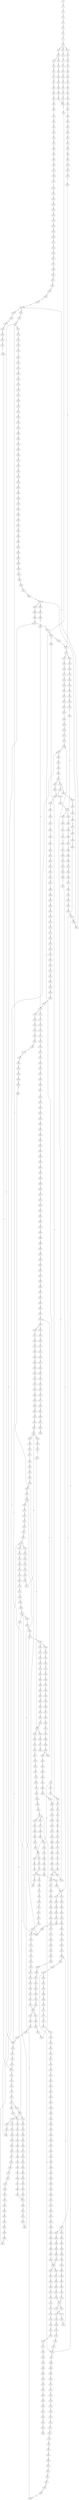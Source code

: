 strict digraph  {
	S0 -> S1 [ label = A ];
	S1 -> S2 [ label = G ];
	S2 -> S3 [ label = C ];
	S3 -> S4 [ label = G ];
	S4 -> S5 [ label = A ];
	S5 -> S6 [ label = G ];
	S6 -> S7 [ label = T ];
	S7 -> S8 [ label = C ];
	S8 -> S9 [ label = C ];
	S8 -> S10 [ label = G ];
	S8 -> S11 [ label = T ];
	S9 -> S12 [ label = C ];
	S10 -> S13 [ label = A ];
	S11 -> S14 [ label = C ];
	S12 -> S15 [ label = T ];
	S12 -> S16 [ label = G ];
	S13 -> S17 [ label = A ];
	S14 -> S18 [ label = G ];
	S15 -> S19 [ label = C ];
	S16 -> S20 [ label = C ];
	S17 -> S21 [ label = C ];
	S18 -> S22 [ label = T ];
	S19 -> S23 [ label = C ];
	S20 -> S24 [ label = C ];
	S21 -> S25 [ label = C ];
	S22 -> S26 [ label = C ];
	S23 -> S27 [ label = G ];
	S24 -> S28 [ label = T ];
	S25 -> S29 [ label = T ];
	S26 -> S30 [ label = T ];
	S27 -> S31 [ label = G ];
	S28 -> S32 [ label = G ];
	S29 -> S33 [ label = G ];
	S30 -> S34 [ label = G ];
	S31 -> S35 [ label = T ];
	S32 -> S36 [ label = T ];
	S33 -> S37 [ label = T ];
	S34 -> S38 [ label = T ];
	S35 -> S39 [ label = C ];
	S36 -> S40 [ label = C ];
	S37 -> S41 [ label = C ];
	S38 -> S42 [ label = T ];
	S39 -> S43 [ label = T ];
	S40 -> S44 [ label = G ];
	S41 -> S45 [ label = G ];
	S42 -> S46 [ label = C ];
	S43 -> S47 [ label = G ];
	S44 -> S48 [ label = C ];
	S45 -> S48 [ label = C ];
	S46 -> S49 [ label = C ];
	S47 -> S50 [ label = G ];
	S48 -> S51 [ label = G ];
	S49 -> S52 [ label = G ];
	S50 -> S53 [ label = A ];
	S51 -> S54 [ label = C ];
	S52 -> S55 [ label = T ];
	S53 -> S56 [ label = G ];
	S54 -> S57 [ label = G ];
	S54 -> S58 [ label = A ];
	S55 -> S59 [ label = G ];
	S56 -> S60 [ label = G ];
	S57 -> S61 [ label = A ];
	S58 -> S62 [ label = G ];
	S58 -> S63 [ label = A ];
	S59 -> S64 [ label = G ];
	S60 -> S65 [ label = G ];
	S61 -> S66 [ label = G ];
	S62 -> S67 [ label = C ];
	S63 -> S68 [ label = C ];
	S64 -> S69 [ label = C ];
	S65 -> S70 [ label = T ];
	S66 -> S71 [ label = C ];
	S67 -> S72 [ label = C ];
	S68 -> S73 [ label = C ];
	S69 -> S74 [ label = C ];
	S70 -> S75 [ label = G ];
	S71 -> S76 [ label = A ];
	S72 -> S77 [ label = G ];
	S73 -> S78 [ label = C ];
	S74 -> S79 [ label = C ];
	S75 -> S80 [ label = T ];
	S76 -> S81 [ label = G ];
	S77 -> S82 [ label = G ];
	S78 -> S83 [ label = G ];
	S79 -> S84 [ label = G ];
	S80 -> S85 [ label = T ];
	S81 -> S86 [ label = T ];
	S82 -> S87 [ label = T ];
	S83 -> S88 [ label = T ];
	S84 -> S89 [ label = T ];
	S85 -> S90 [ label = C ];
	S86 -> S91 [ label = G ];
	S87 -> S92 [ label = G ];
	S88 -> S93 [ label = A ];
	S89 -> S94 [ label = C ];
	S90 -> S95 [ label = C ];
	S91 -> S96 [ label = C ];
	S92 -> S97 [ label = A ];
	S92 -> S98 [ label = G ];
	S93 -> S99 [ label = C ];
	S94 -> S100 [ label = C ];
	S95 -> S101 [ label = A ];
	S96 -> S102 [ label = A ];
	S97 -> S103 [ label = C ];
	S98 -> S104 [ label = T ];
	S98 -> S105 [ label = A ];
	S99 -> S106 [ label = A ];
	S100 -> S107 [ label = A ];
	S101 -> S108 [ label = G ];
	S102 -> S109 [ label = A ];
	S103 -> S110 [ label = G ];
	S104 -> S111 [ label = G ];
	S104 -> S112 [ label = T ];
	S105 -> S113 [ label = A ];
	S106 -> S114 [ label = G ];
	S107 -> S115 [ label = G ];
	S108 -> S116 [ label = C ];
	S109 -> S117 [ label = C ];
	S110 -> S118 [ label = T ];
	S111 -> S119 [ label = G ];
	S112 -> S120 [ label = A ];
	S113 -> S121 [ label = G ];
	S114 -> S122 [ label = C ];
	S115 -> S123 [ label = T ];
	S116 -> S124 [ label = A ];
	S117 -> S125 [ label = A ];
	S118 -> S126 [ label = G ];
	S119 -> S127 [ label = A ];
	S120 -> S128 [ label = G ];
	S121 -> S129 [ label = A ];
	S122 -> S130 [ label = A ];
	S123 -> S131 [ label = A ];
	S124 -> S132 [ label = G ];
	S125 -> S133 [ label = G ];
	S126 -> S134 [ label = G ];
	S127 -> S135 [ label = A ];
	S128 -> S136 [ label = A ];
	S129 -> S137 [ label = A ];
	S130 -> S138 [ label = G ];
	S131 -> S139 [ label = G ];
	S132 -> S140 [ label = A ];
	S133 -> S141 [ label = C ];
	S134 -> S142 [ label = G ];
	S135 -> S143 [ label = C ];
	S136 -> S144 [ label = A ];
	S137 -> S145 [ label = C ];
	S138 -> S146 [ label = G ];
	S139 -> S147 [ label = G ];
	S139 -> S148 [ label = C ];
	S140 -> S149 [ label = T ];
	S141 -> S150 [ label = T ];
	S142 -> S151 [ label = T ];
	S143 -> S152 [ label = C ];
	S144 -> S153 [ label = G ];
	S145 -> S154 [ label = G ];
	S146 -> S155 [ label = T ];
	S147 -> S156 [ label = G ];
	S148 -> S157 [ label = T ];
	S149 -> S158 [ label = A ];
	S150 -> S159 [ label = A ];
	S151 -> S160 [ label = A ];
	S152 -> S161 [ label = T ];
	S153 -> S162 [ label = G ];
	S154 -> S163 [ label = G ];
	S155 -> S164 [ label = G ];
	S156 -> S165 [ label = T ];
	S157 -> S166 [ label = C ];
	S158 -> S167 [ label = A ];
	S159 -> S168 [ label = C ];
	S160 -> S169 [ label = C ];
	S161 -> S170 [ label = C ];
	S162 -> S171 [ label = G ];
	S163 -> S172 [ label = C ];
	S164 -> S173 [ label = C ];
	S165 -> S174 [ label = C ];
	S166 -> S175 [ label = C ];
	S167 -> S176 [ label = A ];
	S168 -> S177 [ label = G ];
	S169 -> S178 [ label = T ];
	S170 -> S179 [ label = G ];
	S171 -> S180 [ label = G ];
	S172 -> S181 [ label = A ];
	S173 -> S182 [ label = A ];
	S174 -> S183 [ label = A ];
	S175 -> S184 [ label = A ];
	S176 -> S185 [ label = A ];
	S177 -> S186 [ label = A ];
	S178 -> S187 [ label = A ];
	S179 -> S188 [ label = G ];
	S180 -> S189 [ label = T ];
	S180 -> S190 [ label = G ];
	S181 -> S191 [ label = C ];
	S182 -> S192 [ label = C ];
	S183 -> S193 [ label = C ];
	S184 -> S194 [ label = C ];
	S185 -> S195 [ label = A ];
	S186 -> S196 [ label = G ];
	S187 -> S197 [ label = T ];
	S188 -> S198 [ label = C ];
	S189 -> S199 [ label = C ];
	S190 -> S200 [ label = T ];
	S191 -> S201 [ label = C ];
	S191 -> S202 [ label = T ];
	S192 -> S203 [ label = G ];
	S193 -> S204 [ label = T ];
	S194 -> S205 [ label = C ];
	S195 -> S206 [ label = C ];
	S196 -> S207 [ label = A ];
	S197 -> S208 [ label = T ];
	S198 -> S209 [ label = A ];
	S199 -> S210 [ label = T ];
	S200 -> S211 [ label = C ];
	S201 -> S212 [ label = G ];
	S202 -> S213 [ label = G ];
	S203 -> S214 [ label = C ];
	S204 -> S215 [ label = C ];
	S205 -> S216 [ label = G ];
	S206 -> S217 [ label = T ];
	S207 -> S218 [ label = A ];
	S208 -> S219 [ label = G ];
	S209 -> S220 [ label = C ];
	S210 -> S221 [ label = C ];
	S211 -> S222 [ label = C ];
	S212 -> S223 [ label = A ];
	S212 -> S224 [ label = G ];
	S213 -> S225 [ label = G ];
	S214 -> S226 [ label = G ];
	S215 -> S227 [ label = G ];
	S216 -> S228 [ label = G ];
	S217 -> S229 [ label = T ];
	S218 -> S230 [ label = C ];
	S219 -> S231 [ label = G ];
	S220 -> S232 [ label = G ];
	S220 -> S233 [ label = C ];
	S221 -> S234 [ label = T ];
	S222 -> S235 [ label = G ];
	S223 -> S236 [ label = G ];
	S223 -> S237 [ label = A ];
	S224 -> S238 [ label = G ];
	S225 -> S239 [ label = G ];
	S226 -> S240 [ label = G ];
	S227 -> S241 [ label = C ];
	S228 -> S242 [ label = A ];
	S229 -> S243 [ label = T ];
	S230 -> S244 [ label = T ];
	S231 -> S245 [ label = A ];
	S232 -> S246 [ label = C ];
	S233 -> S212 [ label = G ];
	S234 -> S247 [ label = C ];
	S235 -> S248 [ label = C ];
	S235 -> S249 [ label = T ];
	S236 -> S250 [ label = T ];
	S237 -> S251 [ label = T ];
	S238 -> S252 [ label = A ];
	S239 -> S253 [ label = A ];
	S240 -> S254 [ label = T ];
	S241 -> S255 [ label = T ];
	S242 -> S256 [ label = C ];
	S243 -> S257 [ label = G ];
	S244 -> S258 [ label = G ];
	S245 -> S259 [ label = A ];
	S246 -> S260 [ label = G ];
	S247 -> S261 [ label = G ];
	S248 -> S262 [ label = C ];
	S249 -> S263 [ label = C ];
	S250 -> S264 [ label = C ];
	S251 -> S265 [ label = G ];
	S252 -> S266 [ label = A ];
	S253 -> S267 [ label = A ];
	S254 -> S268 [ label = G ];
	S255 -> S269 [ label = T ];
	S256 -> S270 [ label = G ];
	S257 -> S271 [ label = C ];
	S258 -> S272 [ label = G ];
	S259 -> S273 [ label = C ];
	S260 -> S274 [ label = C ];
	S261 -> S275 [ label = T ];
	S262 -> S276 [ label = G ];
	S263 -> S277 [ label = G ];
	S264 -> S278 [ label = C ];
	S265 -> S279 [ label = T ];
	S266 -> S280 [ label = T ];
	S267 -> S281 [ label = C ];
	S268 -> S282 [ label = C ];
	S269 -> S283 [ label = C ];
	S270 -> S284 [ label = C ];
	S270 -> S285 [ label = T ];
	S271 -> S286 [ label = C ];
	S272 -> S287 [ label = C ];
	S273 -> S288 [ label = G ];
	S274 -> S289 [ label = G ];
	S275 -> S290 [ label = G ];
	S276 -> S291 [ label = G ];
	S277 -> S292 [ label = G ];
	S278 -> S293 [ label = A ];
	S279 -> S294 [ label = A ];
	S280 -> S295 [ label = T ];
	S281 -> S296 [ label = T ];
	S282 -> S297 [ label = C ];
	S283 -> S298 [ label = A ];
	S284 -> S299 [ label = C ];
	S285 -> S300 [ label = C ];
	S286 -> S301 [ label = G ];
	S287 -> S302 [ label = G ];
	S288 -> S303 [ label = G ];
	S289 -> S304 [ label = C ];
	S289 -> S305 [ label = G ];
	S290 -> S306 [ label = G ];
	S291 -> S307 [ label = A ];
	S292 -> S308 [ label = A ];
	S293 -> S309 [ label = G ];
	S294 -> S310 [ label = G ];
	S295 -> S311 [ label = G ];
	S296 -> S312 [ label = G ];
	S297 -> S313 [ label = G ];
	S298 -> S314 [ label = T ];
	S299 -> S315 [ label = C ];
	S300 -> S316 [ label = G ];
	S301 -> S317 [ label = T ];
	S302 -> S318 [ label = C ];
	S303 -> S319 [ label = T ];
	S304 -> S320 [ label = G ];
	S305 -> S321 [ label = C ];
	S306 -> S322 [ label = T ];
	S307 -> S323 [ label = A ];
	S308 -> S324 [ label = A ];
	S309 -> S325 [ label = T ];
	S309 -> S326 [ label = C ];
	S310 -> S327 [ label = T ];
	S311 -> S328 [ label = A ];
	S312 -> S329 [ label = G ];
	S313 -> S330 [ label = C ];
	S314 -> S331 [ label = C ];
	S315 -> S332 [ label = A ];
	S316 -> S333 [ label = T ];
	S317 -> S334 [ label = A ];
	S318 -> S335 [ label = A ];
	S319 -> S336 [ label = A ];
	S320 -> S337 [ label = T ];
	S321 -> S338 [ label = T ];
	S322 -> S339 [ label = A ];
	S323 -> S340 [ label = C ];
	S324 -> S341 [ label = C ];
	S325 -> S131 [ label = A ];
	S326 -> S342 [ label = T ];
	S327 -> S343 [ label = T ];
	S328 -> S344 [ label = A ];
	S329 -> S345 [ label = A ];
	S330 -> S346 [ label = C ];
	S330 -> S347 [ label = A ];
	S331 -> S348 [ label = C ];
	S332 -> S349 [ label = T ];
	S333 -> S350 [ label = G ];
	S334 -> S351 [ label = G ];
	S335 -> S352 [ label = G ];
	S336 -> S353 [ label = C ];
	S337 -> S354 [ label = C ];
	S338 -> S355 [ label = G ];
	S339 -> S356 [ label = C ];
	S340 -> S357 [ label = T ];
	S341 -> S358 [ label = A ];
	S341 -> S359 [ label = T ];
	S342 -> S360 [ label = T ];
	S343 -> S361 [ label = T ];
	S344 -> S362 [ label = C ];
	S345 -> S363 [ label = C ];
	S346 -> S364 [ label = G ];
	S347 -> S365 [ label = A ];
	S348 -> S366 [ label = A ];
	S349 -> S367 [ label = C ];
	S350 -> S368 [ label = A ];
	S351 -> S369 [ label = C ];
	S352 -> S370 [ label = C ];
	S353 -> S371 [ label = G ];
	S354 -> S372 [ label = G ];
	S355 -> S373 [ label = G ];
	S356 -> S374 [ label = C ];
	S357 -> S375 [ label = G ];
	S358 -> S376 [ label = G ];
	S359 -> S377 [ label = A ];
	S360 -> S378 [ label = C ];
	S361 -> S379 [ label = C ];
	S362 -> S380 [ label = C ];
	S363 -> S381 [ label = C ];
	S364 -> S382 [ label = G ];
	S365 -> S383 [ label = C ];
	S366 -> S384 [ label = G ];
	S367 -> S385 [ label = G ];
	S368 -> S386 [ label = C ];
	S369 -> S387 [ label = C ];
	S370 -> S388 [ label = G ];
	S371 -> S389 [ label = A ];
	S372 -> S390 [ label = A ];
	S373 -> S391 [ label = A ];
	S374 -> S392 [ label = G ];
	S375 -> S393 [ label = C ];
	S376 -> S394 [ label = G ];
	S377 -> S395 [ label = C ];
	S378 -> S396 [ label = A ];
	S379 -> S397 [ label = A ];
	S380 -> S398 [ label = C ];
	S381 -> S399 [ label = C ];
	S382 -> S400 [ label = T ];
	S383 -> S401 [ label = C ];
	S384 -> S402 [ label = A ];
	S385 -> S403 [ label = T ];
	S386 -> S404 [ label = C ];
	S387 -> S405 [ label = G ];
	S388 -> S406 [ label = G ];
	S389 -> S407 [ label = A ];
	S390 -> S408 [ label = C ];
	S391 -> S409 [ label = A ];
	S392 -> S410 [ label = G ];
	S393 -> S411 [ label = A ];
	S394 -> S412 [ label = A ];
	S395 -> S413 [ label = A ];
	S396 -> S414 [ label = C ];
	S397 -> S415 [ label = C ];
	S398 -> S416 [ label = G ];
	S399 -> S417 [ label = G ];
	S400 -> S418 [ label = G ];
	S401 -> S419 [ label = A ];
	S402 -> S420 [ label = A ];
	S403 -> S421 [ label = C ];
	S404 -> S422 [ label = G ];
	S405 -> S423 [ label = G ];
	S405 -> S424 [ label = C ];
	S406 -> S425 [ label = G ];
	S407 -> S426 [ label = G ];
	S408 -> S427 [ label = G ];
	S409 -> S428 [ label = T ];
	S410 -> S429 [ label = T ];
	S411 -> S430 [ label = A ];
	S412 -> S431 [ label = A ];
	S413 -> S432 [ label = A ];
	S414 -> S433 [ label = G ];
	S415 -> S434 [ label = T ];
	S416 -> S435 [ label = T ];
	S417 -> S436 [ label = T ];
	S418 -> S98 [ label = G ];
	S419 -> S437 [ label = G ];
	S420 -> S438 [ label = C ];
	S421 -> S439 [ label = C ];
	S422 -> S440 [ label = G ];
	S423 -> S441 [ label = T ];
	S424 -> S442 [ label = T ];
	S425 -> S443 [ label = T ];
	S426 -> S444 [ label = A ];
	S427 -> S445 [ label = C ];
	S428 -> S446 [ label = G ];
	S429 -> S447 [ label = G ];
	S430 -> S448 [ label = C ];
	S431 -> S449 [ label = T ];
	S432 -> S450 [ label = C ];
	S433 -> S451 [ label = C ];
	S434 -> S452 [ label = C ];
	S435 -> S453 [ label = C ];
	S436 -> S454 [ label = C ];
	S437 -> S455 [ label = A ];
	S437 -> S456 [ label = T ];
	S438 -> S457 [ label = C ];
	S439 -> S458 [ label = T ];
	S440 -> S459 [ label = T ];
	S441 -> S92 [ label = G ];
	S442 -> S460 [ label = G ];
	S443 -> S461 [ label = G ];
	S444 -> S462 [ label = A ];
	S445 -> S463 [ label = G ];
	S446 -> S464 [ label = G ];
	S447 -> S465 [ label = G ];
	S448 -> S466 [ label = C ];
	S449 -> S467 [ label = A ];
	S450 -> S468 [ label = G ];
	S451 -> S469 [ label = C ];
	S452 -> S470 [ label = C ];
	S453 -> S471 [ label = T ];
	S454 -> S471 [ label = T ];
	S455 -> S472 [ label = A ];
	S456 -> S473 [ label = C ];
	S457 -> S474 [ label = A ];
	S457 -> S475 [ label = G ];
	S458 -> S476 [ label = C ];
	S459 -> S477 [ label = C ];
	S460 -> S478 [ label = G ];
	S461 -> S479 [ label = C ];
	S462 -> S480 [ label = G ];
	S463 -> S481 [ label = C ];
	S464 -> S482 [ label = G ];
	S465 -> S104 [ label = T ];
	S466 -> S483 [ label = A ];
	S467 -> S484 [ label = G ];
	S468 -> S485 [ label = A ];
	S469 -> S486 [ label = C ];
	S470 -> S487 [ label = T ];
	S471 -> S488 [ label = C ];
	S472 -> S489 [ label = C ];
	S473 -> S490 [ label = G ];
	S474 -> S491 [ label = G ];
	S474 -> S492 [ label = C ];
	S475 -> S493 [ label = G ];
	S476 -> S494 [ label = T ];
	S477 -> S495 [ label = G ];
	S478 -> S496 [ label = A ];
	S479 -> S497 [ label = C ];
	S480 -> S498 [ label = T ];
	S481 -> S499 [ label = C ];
	S482 -> S500 [ label = G ];
	S483 -> S437 [ label = G ];
	S484 -> S501 [ label = T ];
	S485 -> S502 [ label = A ];
	S486 -> S503 [ label = T ];
	S487 -> S504 [ label = T ];
	S488 -> S505 [ label = G ];
	S489 -> S506 [ label = A ];
	S490 -> S507 [ label = C ];
	S491 -> S508 [ label = A ];
	S492 -> S509 [ label = C ];
	S493 -> S510 [ label = A ];
	S494 -> S511 [ label = T ];
	S494 -> S512 [ label = G ];
	S495 -> S513 [ label = C ];
	S496 -> S514 [ label = A ];
	S497 -> S515 [ label = G ];
	S498 -> S516 [ label = G ];
	S499 -> S517 [ label = T ];
	S500 -> S518 [ label = T ];
	S501 -> S519 [ label = C ];
	S502 -> S520 [ label = A ];
	S503 -> S521 [ label = T ];
	S504 -> S522 [ label = T ];
	S505 -> S523 [ label = G ];
	S506 -> S524 [ label = G ];
	S507 -> S525 [ label = G ];
	S508 -> S526 [ label = C ];
	S509 -> S527 [ label = A ];
	S510 -> S528 [ label = C ];
	S511 -> S529 [ label = C ];
	S512 -> S530 [ label = T ];
	S513 -> S531 [ label = G ];
	S514 -> S532 [ label = G ];
	S515 -> S330 [ label = C ];
	S516 -> S533 [ label = T ];
	S517 -> S534 [ label = C ];
	S518 -> S535 [ label = C ];
	S519 -> S536 [ label = T ];
	S520 -> S537 [ label = A ];
	S521 -> S538 [ label = C ];
	S522 -> S539 [ label = C ];
	S523 -> S540 [ label = C ];
	S524 -> S541 [ label = C ];
	S525 -> S542 [ label = C ];
	S526 -> S543 [ label = T ];
	S527 -> S544 [ label = C ];
	S528 -> S270 [ label = G ];
	S529 -> S545 [ label = T ];
	S530 -> S546 [ label = C ];
	S531 -> S547 [ label = T ];
	S532 -> S548 [ label = A ];
	S533 -> S549 [ label = C ];
	S534 -> S550 [ label = G ];
	S535 -> S551 [ label = C ];
	S536 -> S552 [ label = C ];
	S537 -> S553 [ label = C ];
	S538 -> S554 [ label = A ];
	S539 -> S555 [ label = A ];
	S540 -> S556 [ label = A ];
	S541 -> S557 [ label = C ];
	S542 -> S58 [ label = A ];
	S543 -> S558 [ label = C ];
	S544 -> S559 [ label = C ];
	S545 -> S560 [ label = C ];
	S546 -> S561 [ label = G ];
	S547 -> S562 [ label = A ];
	S548 -> S137 [ label = A ];
	S549 -> S563 [ label = C ];
	S550 -> S564 [ label = G ];
	S551 -> S235 [ label = G ];
	S552 -> S565 [ label = T ];
	S553 -> S566 [ label = A ];
	S554 -> S567 [ label = T ];
	S555 -> S568 [ label = T ];
	S556 -> S220 [ label = C ];
	S557 -> S569 [ label = G ];
	S558 -> S570 [ label = C ];
	S559 -> S571 [ label = C ];
	S560 -> S572 [ label = G ];
	S561 -> S573 [ label = T ];
	S562 -> S574 [ label = G ];
	S563 -> S575 [ label = T ];
	S564 -> S576 [ label = G ];
	S565 -> S577 [ label = C ];
	S566 -> S578 [ label = G ];
	S567 -> S579 [ label = C ];
	S568 -> S580 [ label = C ];
	S569 -> S581 [ label = T ];
	S570 -> S582 [ label = C ];
	S571 -> S583 [ label = C ];
	S572 -> S584 [ label = G ];
	S573 -> S585 [ label = G ];
	S574 -> S586 [ label = C ];
	S575 -> S587 [ label = G ];
	S576 -> S588 [ label = C ];
	S577 -> S589 [ label = T ];
	S578 -> S590 [ label = A ];
	S579 -> S348 [ label = C ];
	S580 -> S591 [ label = C ];
	S581 -> S592 [ label = C ];
	S582 -> S593 [ label = A ];
	S583 -> S594 [ label = T ];
	S584 -> S595 [ label = A ];
	S585 -> S596 [ label = G ];
	S586 -> S597 [ label = C ];
	S587 -> S598 [ label = G ];
	S588 -> S599 [ label = T ];
	S589 -> S600 [ label = G ];
	S590 -> S601 [ label = A ];
	S591 -> S366 [ label = A ];
	S592 -> S602 [ label = C ];
	S593 -> S603 [ label = T ];
	S594 -> S604 [ label = T ];
	S595 -> S605 [ label = G ];
	S596 -> S606 [ label = T ];
	S597 -> S405 [ label = G ];
	S598 -> S607 [ label = C ];
	S599 -> S608 [ label = C ];
	S600 -> S609 [ label = A ];
	S601 -> S610 [ label = G ];
	S602 -> S611 [ label = T ];
	S603 -> S612 [ label = C ];
	S604 -> S613 [ label = C ];
	S605 -> S614 [ label = A ];
	S606 -> S339 [ label = A ];
	S607 -> S615 [ label = C ];
	S608 -> S616 [ label = A ];
	S609 -> S617 [ label = G ];
	S610 -> S618 [ label = G ];
	S611 -> S619 [ label = C ];
	S612 -> S620 [ label = T ];
	S613 -> S621 [ label = C ];
	S613 -> S622 [ label = G ];
	S614 -> S623 [ label = G ];
	S615 -> S624 [ label = T ];
	S616 -> S625 [ label = C ];
	S617 -> S626 [ label = T ];
	S618 -> S627 [ label = G ];
	S619 -> S494 [ label = T ];
	S620 -> S628 [ label = G ];
	S621 -> S629 [ label = T ];
	S622 -> S630 [ label = A ];
	S623 -> S631 [ label = G ];
	S624 -> S632 [ label = G ];
	S625 -> S633 [ label = G ];
	S626 -> S634 [ label = A ];
	S627 -> S180 [ label = G ];
	S628 -> S635 [ label = C ];
	S629 -> S636 [ label = G ];
	S630 -> S637 [ label = T ];
	S631 -> S638 [ label = T ];
	S632 -> S639 [ label = G ];
	S633 -> S640 [ label = T ];
	S635 -> S641 [ label = C ];
	S636 -> S642 [ label = T ];
	S637 -> S643 [ label = C ];
	S638 -> S644 [ label = C ];
	S639 -> S645 [ label = G ];
	S640 -> S646 [ label = C ];
	S641 -> S647 [ label = A ];
	S642 -> S648 [ label = C ];
	S643 -> S649 [ label = G ];
	S644 -> S650 [ label = C ];
	S645 -> S651 [ label = T ];
	S646 -> S652 [ label = C ];
	S647 -> S653 [ label = G ];
	S648 -> S654 [ label = C ];
	S649 -> S655 [ label = T ];
	S650 -> S656 [ label = C ];
	S651 -> S657 [ label = C ];
	S652 -> S658 [ label = A ];
	S653 -> S659 [ label = T ];
	S654 -> S660 [ label = T ];
	S655 -> S661 [ label = T ];
	S656 -> S662 [ label = A ];
	S656 -> S663 [ label = G ];
	S657 -> S664 [ label = C ];
	S658 -> S665 [ label = G ];
	S659 -> S666 [ label = C ];
	S660 -> S667 [ label = A ];
	S660 -> S668 [ label = T ];
	S661 -> S669 [ label = T ];
	S662 -> S670 [ label = G ];
	S663 -> S671 [ label = G ];
	S663 -> S672 [ label = A ];
	S664 -> S673 [ label = C ];
	S665 -> S674 [ label = C ];
	S666 -> S675 [ label = G ];
	S667 -> S676 [ label = C ];
	S668 -> S677 [ label = G ];
	S669 -> S678 [ label = G ];
	S670 -> S679 [ label = A ];
	S671 -> S680 [ label = A ];
	S672 -> S681 [ label = G ];
	S672 -> S682 [ label = A ];
	S673 -> S683 [ label = G ];
	S674 -> S342 [ label = T ];
	S675 -> S684 [ label = T ];
	S676 -> S685 [ label = T ];
	S677 -> S686 [ label = T ];
	S678 -> S687 [ label = T ];
	S679 -> S688 [ label = G ];
	S680 -> S689 [ label = G ];
	S681 -> S690 [ label = T ];
	S682 -> S691 [ label = G ];
	S683 -> S672 [ label = A ];
	S684 -> S692 [ label = A ];
	S685 -> S693 [ label = A ];
	S686 -> S694 [ label = A ];
	S687 -> S695 [ label = A ];
	S688 -> S696 [ label = C ];
	S689 -> S697 [ label = G ];
	S690 -> S698 [ label = C ];
	S691 -> S699 [ label = T ];
	S692 -> S700 [ label = A ];
	S693 -> S701 [ label = C ];
	S694 -> S702 [ label = G ];
	S695 -> S703 [ label = G ];
	S696 -> S704 [ label = C ];
	S697 -> S705 [ label = C ];
	S698 -> S278 [ label = C ];
	S699 -> S706 [ label = C ];
	S700 -> S707 [ label = G ];
	S701 -> S708 [ label = C ];
	S702 -> S709 [ label = G ];
	S703 -> S710 [ label = G ];
	S704 -> S711 [ label = A ];
	S705 -> S712 [ label = G ];
	S706 -> S713 [ label = G ];
	S707 -> S714 [ label = A ];
	S708 -> S715 [ label = A ];
	S709 -> S716 [ label = A ];
	S710 -> S716 [ label = A ];
	S711 -> S717 [ label = C ];
	S712 -> S718 [ label = T ];
	S713 -> S719 [ label = C ];
	S713 -> S720 [ label = A ];
	S714 -> S721 [ label = C ];
	S715 -> S722 [ label = G ];
	S716 -> S723 [ label = G ];
	S716 -> S724 [ label = A ];
	S717 -> S725 [ label = G ];
	S718 -> S726 [ label = G ];
	S719 -> S727 [ label = G ];
	S720 -> S728 [ label = G ];
	S721 -> S729 [ label = G ];
	S722 -> S730 [ label = G ];
	S723 -> S731 [ label = A ];
	S724 -> S732 [ label = A ];
	S725 -> S733 [ label = G ];
	S726 -> S734 [ label = G ];
	S727 -> S735 [ label = G ];
	S728 -> S736 [ label = G ];
	S729 -> S737 [ label = G ];
	S730 -> S738 [ label = A ];
	S731 -> S739 [ label = G ];
	S732 -> S740 [ label = G ];
	S733 -> S741 [ label = T ];
	S734 -> S742 [ label = T ];
	S735 -> S743 [ label = C ];
	S736 -> S744 [ label = T ];
	S737 -> S745 [ label = C ];
	S738 -> S746 [ label = G ];
	S739 -> S747 [ label = G ];
	S740 -> S748 [ label = G ];
	S741 -> S749 [ label = T ];
	S742 -> S750 [ label = A ];
	S743 -> S751 [ label = T ];
	S744 -> S752 [ label = A ];
	S745 -> S753 [ label = T ];
	S746 -> S754 [ label = A ];
	S747 -> S638 [ label = T ];
	S748 -> S755 [ label = T ];
	S749 -> S756 [ label = A ];
	S750 -> S757 [ label = T ];
	S751 -> S758 [ label = A ];
	S752 -> S759 [ label = T ];
	S753 -> S760 [ label = C ];
	S754 -> S761 [ label = G ];
	S755 -> S762 [ label = C ];
	S756 -> S763 [ label = C ];
	S757 -> S764 [ label = G ];
	S758 -> S765 [ label = T ];
	S759 -> S766 [ label = A ];
	S760 -> S767 [ label = T ];
	S761 -> S768 [ label = T ];
	S762 -> S769 [ label = C ];
	S763 -> S770 [ label = T ];
	S764 -> S771 [ label = A ];
	S765 -> S772 [ label = A ];
	S766 -> S773 [ label = A ];
	S767 -> S774 [ label = C ];
	S768 -> S775 [ label = C ];
	S769 -> S776 [ label = C ];
	S770 -> S777 [ label = G ];
	S771 -> S778 [ label = G ];
	S772 -> S779 [ label = G ];
	S773 -> S780 [ label = G ];
	S774 -> S781 [ label = G ];
	S775 -> S782 [ label = A ];
	S776 -> S663 [ label = G ];
	S777 -> S783 [ label = C ];
	S778 -> S784 [ label = C ];
	S779 -> S785 [ label = T ];
	S780 -> S786 [ label = T ];
	S781 -> S787 [ label = A ];
	S782 -> S788 [ label = G ];
	S783 -> S789 [ label = A ];
	S784 -> S790 [ label = G ];
	S785 -> S791 [ label = A ];
	S786 -> S792 [ label = C ];
	S787 -> S793 [ label = A ];
	S788 -> S794 [ label = G ];
	S789 -> S795 [ label = G ];
	S790 -> S796 [ label = G ];
	S791 -> S797 [ label = G ];
	S792 -> S798 [ label = G ];
	S793 -> S799 [ label = G ];
	S794 -> S800 [ label = A ];
	S795 -> S801 [ label = A ];
	S796 -> S802 [ label = T ];
	S797 -> S803 [ label = C ];
	S798 -> S804 [ label = T ];
	S799 -> S805 [ label = T ];
	S800 -> S806 [ label = C ];
	S801 -> S807 [ label = C ];
	S802 -> S808 [ label = C ];
	S803 -> S809 [ label = C ];
	S804 -> S810 [ label = G ];
	S805 -> S811 [ label = C ];
	S806 -> S812 [ label = C ];
	S807 -> S813 [ label = G ];
	S808 -> S814 [ label = G ];
	S809 -> S815 [ label = G ];
	S810 -> S816 [ label = G ];
	S811 -> S713 [ label = G ];
	S812 -> S817 [ label = A ];
	S813 -> S818 [ label = G ];
	S814 -> S819 [ label = C ];
	S815 -> S820 [ label = A ];
	S816 -> S606 [ label = T ];
	S817 -> S821 [ label = G ];
	S818 -> S822 [ label = A ];
	S819 -> S823 [ label = A ];
	S820 -> S824 [ label = A ];
	S821 -> S825 [ label = T ];
	S822 -> S826 [ label = C ];
	S823 -> S827 [ label = C ];
	S824 -> S828 [ label = A ];
	S825 -> S829 [ label = C ];
	S826 -> S830 [ label = A ];
	S827 -> S831 [ label = G ];
	S828 -> S832 [ label = C ];
	S829 -> S833 [ label = T ];
	S830 -> S834 [ label = C ];
	S831 -> S835 [ label = C ];
	S832 -> S836 [ label = C ];
	S833 -> S837 [ label = C ];
	S834 -> S838 [ label = A ];
	S835 -> S839 [ label = G ];
	S836 -> S840 [ label = C ];
	S837 -> S841 [ label = T ];
	S838 -> S842 [ label = C ];
	S839 -> S274 [ label = C ];
	S840 -> S843 [ label = C ];
	S841 -> S844 [ label = G ];
	S842 -> S845 [ label = C ];
	S843 -> S846 [ label = G ];
	S844 -> S847 [ label = T ];
	S845 -> S848 [ label = T ];
	S846 -> S849 [ label = A ];
	S847 -> S850 [ label = A ];
	S848 -> S851 [ label = C ];
	S849 -> S852 [ label = C ];
	S851 -> S853 [ label = T ];
	S852 -> S854 [ label = T ];
	S853 -> S855 [ label = A ];
	S854 -> S856 [ label = A ];
	S855 -> S857 [ label = G ];
	S856 -> S858 [ label = G ];
	S857 -> S859 [ label = A ];
	S858 -> S860 [ label = A ];
	S859 -> S861 [ label = A ];
	S860 -> S862 [ label = A ];
	S861 -> S863 [ label = C ];
	S862 -> S864 [ label = T ];
	S863 -> S865 [ label = G ];
	S864 -> S866 [ label = C ];
	S865 -> S867 [ label = A ];
	S866 -> S868 [ label = G ];
	S867 -> S869 [ label = G ];
	S868 -> S870 [ label = G ];
	S869 -> S871 [ label = G ];
	S870 -> S872 [ label = G ];
	S871 -> S873 [ label = T ];
	S872 -> S874 [ label = T ];
	S873 -> S875 [ label = G ];
	S874 -> S876 [ label = A ];
	S875 -> S877 [ label = T ];
	S876 -> S878 [ label = T ];
	S877 -> S879 [ label = C ];
	S878 -> S880 [ label = C ];
	S879 -> S881 [ label = C ];
	S880 -> S882 [ label = C ];
	S881 -> S883 [ label = C ];
	S882 -> S884 [ label = C ];
	S883 -> S885 [ label = T ];
	S884 -> S886 [ label = G ];
	S885 -> S887 [ label = G ];
	S886 -> S888 [ label = A ];
	S887 -> S889 [ label = T ];
	S888 -> S890 [ label = A ];
	S889 -> S891 [ label = C ];
	S890 -> S892 [ label = A ];
	S891 -> S893 [ label = C ];
	S892 -> S894 [ label = G ];
	S893 -> S660 [ label = T ];
	S894 -> S895 [ label = T ];
	S895 -> S896 [ label = G ];
	S896 -> S897 [ label = T ];
	S897 -> S898 [ label = C ];
	S898 -> S899 [ label = G ];
	S899 -> S900 [ label = T ];
	S900 -> S901 [ label = C ];
	S901 -> S902 [ label = G ];
	S902 -> S903 [ label = G ];
	S903 -> S904 [ label = A ];
	S904 -> S324 [ label = A ];
}
